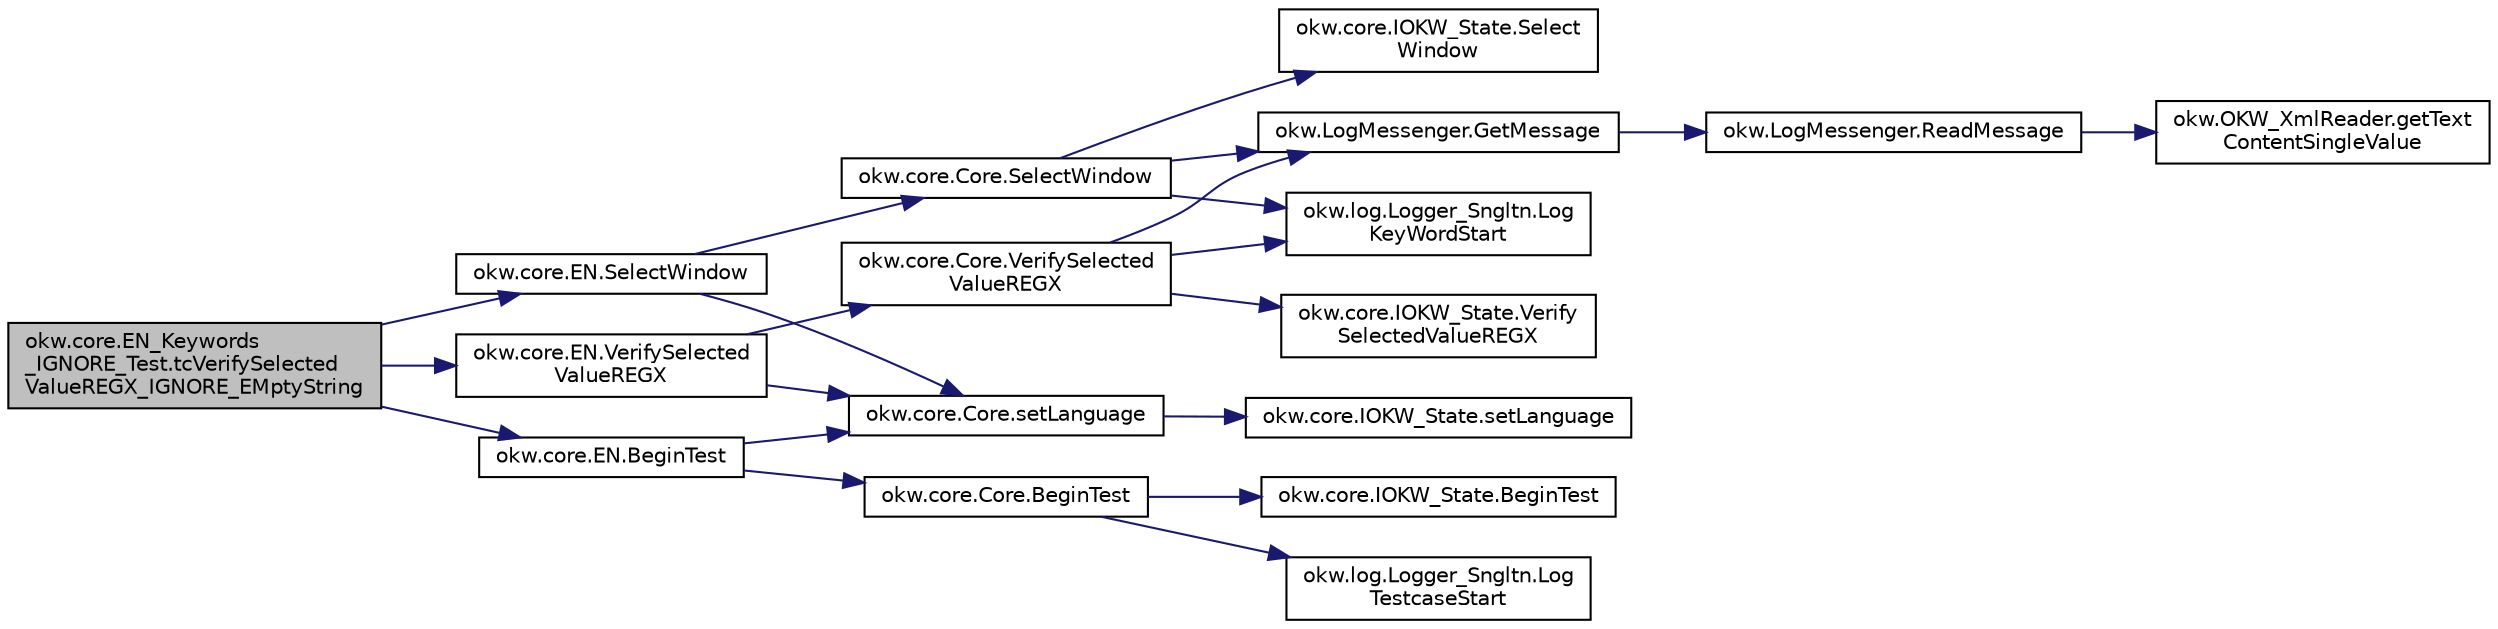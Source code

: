digraph "okw.core.EN_Keywords_IGNORE_Test.tcVerifySelectedValueREGX_IGNORE_EMptyString"
{
 // INTERACTIVE_SVG=YES
 // LATEX_PDF_SIZE
  edge [fontname="Helvetica",fontsize="10",labelfontname="Helvetica",labelfontsize="10"];
  node [fontname="Helvetica",fontsize="10",shape=record];
  rankdir="LR";
  Node959 [label="okw.core.EN_Keywords\l_IGNORE_Test.tcVerifySelected\lValueREGX_IGNORE_EMptyString",height=0.2,width=0.4,color="black", fillcolor="grey75", style="filled", fontcolor="black",tooltip=" "];
  Node959 -> Node960 [color="midnightblue",fontsize="10",style="solid",fontname="Helvetica"];
  Node960 [label="okw.core.EN.BeginTest",height=0.2,width=0.4,color="black", fillcolor="white", style="filled",URL="$classokw_1_1core_1_1_e_n.html#aef613b0a3e6bb8a9623984db145cae69",tooltip="Markiert den Anfang eines neuen Testfalls."];
  Node960 -> Node961 [color="midnightblue",fontsize="10",style="solid",fontname="Helvetica"];
  Node961 [label="okw.core.Core.setLanguage",height=0.2,width=0.4,color="black", fillcolor="white", style="filled",URL="$classokw_1_1core_1_1_core.html#ab4e0f723d27cb11c944ec4c82c426100",tooltip="Setzt die Sprache auf den gegebenen wert Language."];
  Node961 -> Node962 [color="midnightblue",fontsize="10",style="solid",fontname="Helvetica"];
  Node962 [label="okw.core.IOKW_State.setLanguage",height=0.2,width=0.4,color="black", fillcolor="white", style="filled",URL="$interfaceokw_1_1core_1_1_i_o_k_w___state.html#a866baa0bde08a47418f54d63bdb56097",tooltip="Interne Methode zum setzen der Sprache für die sprachabhängigen Ausgaben der Dokumentation (Log)."];
  Node960 -> Node963 [color="midnightblue",fontsize="10",style="solid",fontname="Helvetica"];
  Node963 [label="okw.core.Core.BeginTest",height=0.2,width=0.4,color="black", fillcolor="white", style="filled",URL="$classokw_1_1core_1_1_core.html#acfefe92468c9eb9e951846372726c4d8",tooltip="Markiert den Anfang eines neuen Testfalls."];
  Node963 -> Node964 [color="midnightblue",fontsize="10",style="solid",fontname="Helvetica"];
  Node964 [label="okw.log.Logger_Sngltn.Log\lTestcaseStart",height=0.2,width=0.4,color="black", fillcolor="white", style="filled",URL="$classokw_1_1log_1_1_logger___sngltn.html#a60f4ad59db847ae61df928f9920f3deb",tooltip="Ausgabe des Testfalls."];
  Node963 -> Node965 [color="midnightblue",fontsize="10",style="solid",fontname="Helvetica"];
  Node965 [label="okw.core.IOKW_State.BeginTest",height=0.2,width=0.4,color="black", fillcolor="white", style="filled",URL="$interfaceokw_1_1core_1_1_i_o_k_w___state.html#ae5480ddb1fc37eade5d899d335bc4b13",tooltip="Markiert den Anfang eines neuen Testfalls."];
  Node959 -> Node966 [color="midnightblue",fontsize="10",style="solid",fontname="Helvetica"];
  Node966 [label="okw.core.EN.SelectWindow",height=0.2,width=0.4,color="black", fillcolor="white", style="filled",URL="$classokw_1_1core_1_1_e_n.html#a2b61c2b39a9cfdbdfd25fe0e3d43785b",tooltip="Setzt den Kontext auf das gegebene Fenster."];
  Node966 -> Node961 [color="midnightblue",fontsize="10",style="solid",fontname="Helvetica"];
  Node966 -> Node967 [color="midnightblue",fontsize="10",style="solid",fontname="Helvetica"];
  Node967 [label="okw.core.Core.SelectWindow",height=0.2,width=0.4,color="black", fillcolor="white", style="filled",URL="$classokw_1_1core_1_1_core.html#a6a68660eb5e34965522896e2a5c48314",tooltip="Setzt den Kontext auf das gegebene Fenster."];
  Node967 -> Node968 [color="midnightblue",fontsize="10",style="solid",fontname="Helvetica"];
  Node968 [label="okw.log.Logger_Sngltn.Log\lKeyWordStart",height=0.2,width=0.4,color="black", fillcolor="white", style="filled",URL="$classokw_1_1log_1_1_logger___sngltn.html#a70ec25e200e00ecefc544e8fd371d2ef",tooltip="Ausgabe eines Schlüsselwortes."];
  Node967 -> Node969 [color="midnightblue",fontsize="10",style="solid",fontname="Helvetica"];
  Node969 [label="okw.LogMessenger.GetMessage",height=0.2,width=0.4,color="black", fillcolor="white", style="filled",URL="$classokw_1_1_log_messenger.html#af225d1f037d47b3b085175c09d78bdd2",tooltip="Holt die Log-Meldung für MethodeNmae/Textkey ohne weitere Parameter."];
  Node969 -> Node970 [color="midnightblue",fontsize="10",style="solid",fontname="Helvetica"];
  Node970 [label="okw.LogMessenger.ReadMessage",height=0.2,width=0.4,color="black", fillcolor="white", style="filled",URL="$classokw_1_1_log_messenger.html#a530cd6ab82ec82a04206a2e976ec06e3",tooltip="Interne Kernfunktion holt die Log-Meldung mit Platzhaltern aus der XML-Datei."];
  Node970 -> Node971 [color="midnightblue",fontsize="10",style="solid",fontname="Helvetica"];
  Node971 [label="okw.OKW_XmlReader.getText\lContentSingleValue",height=0.2,width=0.4,color="black", fillcolor="white", style="filled",URL="$classokw_1_1_o_k_w___xml_reader.html#ab920b5335a2e1429c14cc5f8e79f39eb",tooltip="Lies den TextContent eines Tag."];
  Node967 -> Node972 [color="midnightblue",fontsize="10",style="solid",fontname="Helvetica"];
  Node972 [label="okw.core.IOKW_State.Select\lWindow",height=0.2,width=0.4,color="black", fillcolor="white", style="filled",URL="$interfaceokw_1_1core_1_1_i_o_k_w___state.html#ad4fc9610ed5b1176590a45b55e6ac7f0",tooltip="Setzt den Kontext auf das gegebene Fenster."];
  Node959 -> Node973 [color="midnightblue",fontsize="10",style="solid",fontname="Helvetica"];
  Node973 [label="okw.core.EN.VerifySelected\lValueREGX",height=0.2,width=0.4,color="black", fillcolor="white", style="filled",URL="$classokw_1_1core_1_1_e_n.html#ad190826f8408d93b5f4769ef1306ce31",tooltip="Vergleicht den ausgewählten Wert des gegebenen Listenobjekts mit dem erwarteten Wert."];
  Node973 -> Node961 [color="midnightblue",fontsize="10",style="solid",fontname="Helvetica"];
  Node973 -> Node974 [color="midnightblue",fontsize="10",style="solid",fontname="Helvetica"];
  Node974 [label="okw.core.Core.VerifySelected\lValueREGX",height=0.2,width=0.4,color="black", fillcolor="white", style="filled",URL="$classokw_1_1core_1_1_core.html#a34e7722cddcc1eae53b714f4883a02f2",tooltip="Vergleicht den ausgewählten Wert des gegebenen Listenobjekts mit dem erwarteten Wert."];
  Node974 -> Node968 [color="midnightblue",fontsize="10",style="solid",fontname="Helvetica"];
  Node974 -> Node969 [color="midnightblue",fontsize="10",style="solid",fontname="Helvetica"];
  Node974 -> Node975 [color="midnightblue",fontsize="10",style="solid",fontname="Helvetica"];
  Node975 [label="okw.core.IOKW_State.Verify\lSelectedValueREGX",height=0.2,width=0.4,color="black", fillcolor="white", style="filled",URL="$interfaceokw_1_1core_1_1_i_o_k_w___state.html#a7c72b9596aa356a729e3e5cb04e043bf",tooltip="Vergleicht den ausgewählten Wert des gegebenen Listenobjekts mit dem erwarteten Wert."];
}
